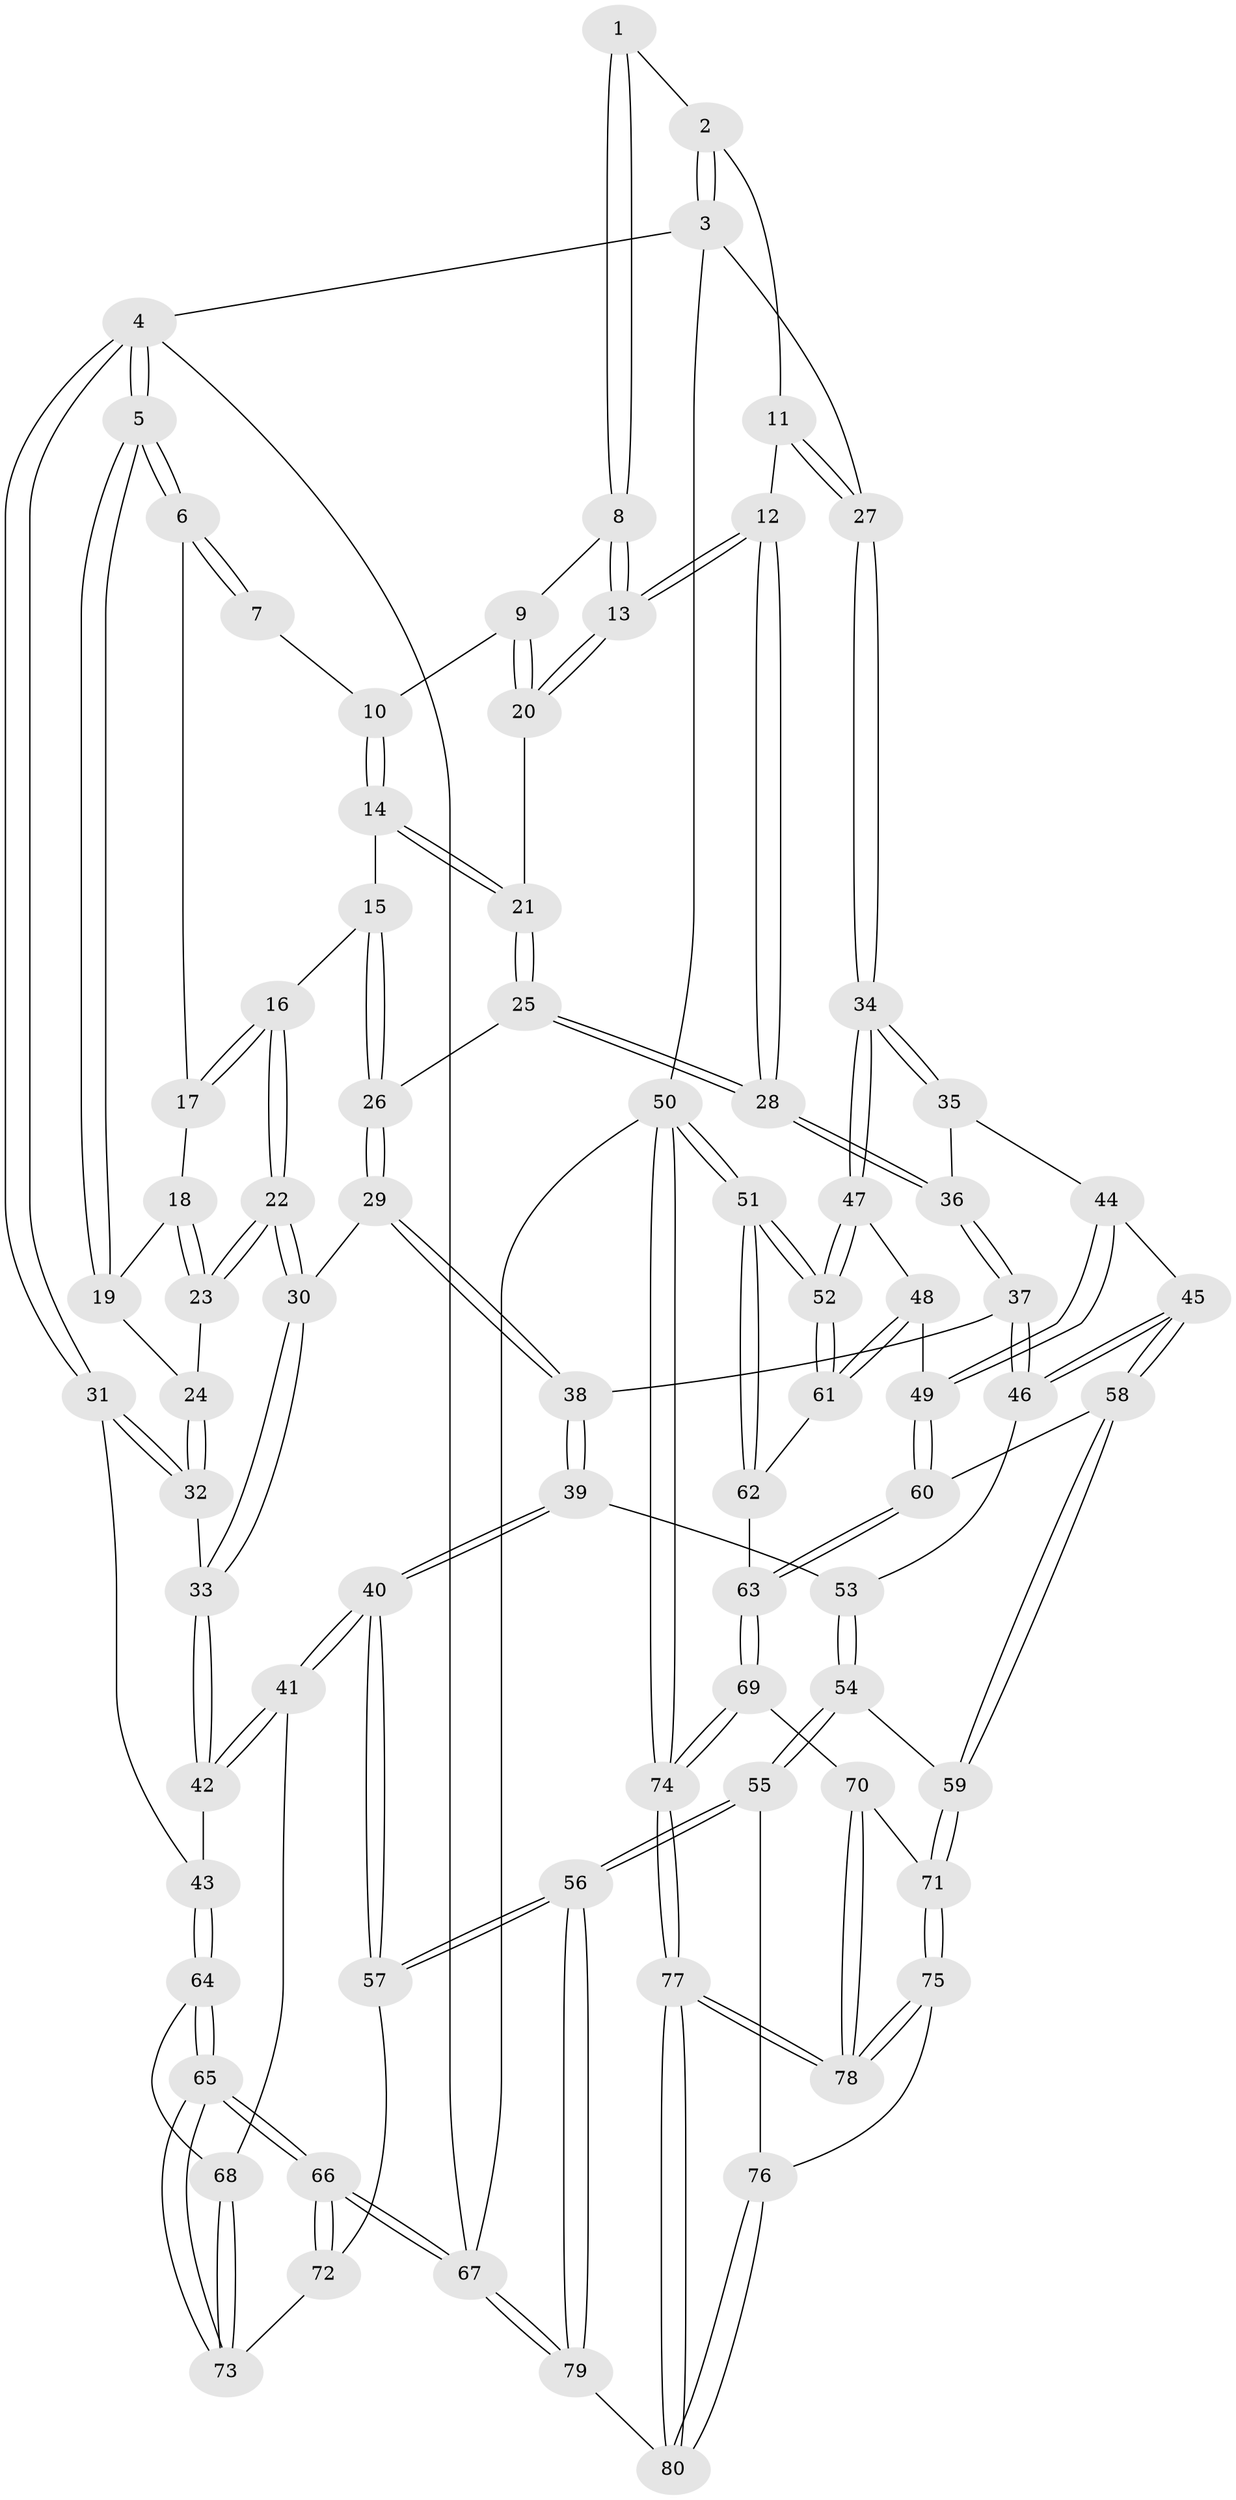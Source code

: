 // coarse degree distribution, {3: 0.6842105263157895, 4: 0.14035087719298245, 2: 0.14035087719298245, 5: 0.017543859649122806, 6: 0.017543859649122806}
// Generated by graph-tools (version 1.1) at 2025/54/03/04/25 22:54:10]
// undirected, 80 vertices, 197 edges
graph export_dot {
  node [color=gray90,style=filled];
  1 [pos="+0.7513183101021321+0"];
  2 [pos="+0.7919942059468675+0"];
  3 [pos="+1+0"];
  4 [pos="+0+0"];
  5 [pos="+0+0"];
  6 [pos="+0.2165962293067984+0"];
  7 [pos="+0.42662590299422454+0"];
  8 [pos="+0.6648453642420207+0"];
  9 [pos="+0.5749165837178948+0.07118728772849364"];
  10 [pos="+0.4982603094370194+0.012733186467457379"];
  11 [pos="+0.7817727392052218+0.1379925626127797"];
  12 [pos="+0.730305821776852+0.17990907198920278"];
  13 [pos="+0.7040413063097221+0.15708890422045846"];
  14 [pos="+0.4517836745161583+0.1238159455538266"];
  15 [pos="+0.40844219079521155+0.13627576578003947"];
  16 [pos="+0.33732746070818576+0.13338807678453407"];
  17 [pos="+0.23016103238759322+0"];
  18 [pos="+0.16314710708573976+0.1531681408649636"];
  19 [pos="+0.08147582082044422+0.15400936749845437"];
  20 [pos="+0.578747830004858+0.12916801799996736"];
  21 [pos="+0.540998836726748+0.16305055438231436"];
  22 [pos="+0.2795609756909752+0.26580993665366937"];
  23 [pos="+0.20342906568781713+0.20614475300425217"];
  24 [pos="+0.067085214747825+0.22510546054823824"];
  25 [pos="+0.539449330843065+0.27478396684335793"];
  26 [pos="+0.49829743753526906+0.29947482825260274"];
  27 [pos="+1+0.10269107273437628"];
  28 [pos="+0.7250776111200264+0.30824448725333753"];
  29 [pos="+0.40221767535554737+0.3958351228087575"];
  30 [pos="+0.2857575325477573+0.3738368477017397"];
  31 [pos="+0+0.3244965710008814"];
  32 [pos="+0.037150857080239456+0.27846228903300135"];
  33 [pos="+0.2634967020223591+0.38907892586473636"];
  34 [pos="+1+0.3578477626761218"];
  35 [pos="+0.9058520356445301+0.3991989061717115"];
  36 [pos="+0.75542579410303+0.35689935068636736"];
  37 [pos="+0.5915522328846932+0.5374353533021975"];
  38 [pos="+0.4393305700048149+0.43797289326461347"];
  39 [pos="+0.37671505834616537+0.648376490574171"];
  40 [pos="+0.26558257439413474+0.699206034706654"];
  41 [pos="+0.21969904665448223+0.663139002880932"];
  42 [pos="+0.1718413429041106+0.5324625991427845"];
  43 [pos="+0+0.5226733518701736"];
  44 [pos="+0.8645126220611054+0.49869411033621064"];
  45 [pos="+0.6997494711534158+0.6408687744016625"];
  46 [pos="+0.5922500324887991+0.5413725037728866"];
  47 [pos="+1+0.5532629540519359"];
  48 [pos="+0.8643442710861958+0.6855970374261051"];
  49 [pos="+0.8643332562852843+0.6855892418841949"];
  50 [pos="+1+1"];
  51 [pos="+1+1"];
  52 [pos="+1+0.9323160434041742"];
  53 [pos="+0.5087959232123828+0.6601202691886301"];
  54 [pos="+0.5166981749187122+0.7936287625198514"];
  55 [pos="+0.4941511581696304+0.8207209993990559"];
  56 [pos="+0.3603082063014445+0.8864091441828863"];
  57 [pos="+0.3293986400895292+0.8607719041433737"];
  58 [pos="+0.7162517822204226+0.6749965580895821"];
  59 [pos="+0.683078961425533+0.7811577640004969"];
  60 [pos="+0.7235324603963609+0.6757317233442285"];
  61 [pos="+0.8898513813297273+0.7612915966985788"];
  62 [pos="+0.8539244237382916+0.8057880470638815"];
  63 [pos="+0.8437856505714808+0.8171466982967163"];
  64 [pos="+0+0.6315225933252231"];
  65 [pos="+0+1"];
  66 [pos="+0+1"];
  67 [pos="+0+1"];
  68 [pos="+0.13832491746485615+0.7253480157415796"];
  69 [pos="+0.8210645137192787+0.8454237554991316"];
  70 [pos="+0.7419909091903965+0.8431404429890654"];
  71 [pos="+0.7136234217143722+0.8366157569378628"];
  72 [pos="+0.3083310860206293+0.8665205510578499"];
  73 [pos="+0.014157619069623638+0.8724973107589685"];
  74 [pos="+1+1"];
  75 [pos="+0.6763751254437992+0.9192337526002803"];
  76 [pos="+0.6222346675478309+0.9567262810937867"];
  77 [pos="+1+1"];
  78 [pos="+0.8212520538967439+1"];
  79 [pos="+0.4020266414841895+1"];
  80 [pos="+0.5285713125923216+1"];
  1 -- 2;
  1 -- 8;
  1 -- 8;
  2 -- 3;
  2 -- 3;
  2 -- 11;
  3 -- 4;
  3 -- 27;
  3 -- 50;
  4 -- 5;
  4 -- 5;
  4 -- 31;
  4 -- 31;
  4 -- 67;
  5 -- 6;
  5 -- 6;
  5 -- 19;
  5 -- 19;
  6 -- 7;
  6 -- 7;
  6 -- 17;
  7 -- 10;
  8 -- 9;
  8 -- 13;
  8 -- 13;
  9 -- 10;
  9 -- 20;
  9 -- 20;
  10 -- 14;
  10 -- 14;
  11 -- 12;
  11 -- 27;
  11 -- 27;
  12 -- 13;
  12 -- 13;
  12 -- 28;
  12 -- 28;
  13 -- 20;
  13 -- 20;
  14 -- 15;
  14 -- 21;
  14 -- 21;
  15 -- 16;
  15 -- 26;
  15 -- 26;
  16 -- 17;
  16 -- 17;
  16 -- 22;
  16 -- 22;
  17 -- 18;
  18 -- 19;
  18 -- 23;
  18 -- 23;
  19 -- 24;
  20 -- 21;
  21 -- 25;
  21 -- 25;
  22 -- 23;
  22 -- 23;
  22 -- 30;
  22 -- 30;
  23 -- 24;
  24 -- 32;
  24 -- 32;
  25 -- 26;
  25 -- 28;
  25 -- 28;
  26 -- 29;
  26 -- 29;
  27 -- 34;
  27 -- 34;
  28 -- 36;
  28 -- 36;
  29 -- 30;
  29 -- 38;
  29 -- 38;
  30 -- 33;
  30 -- 33;
  31 -- 32;
  31 -- 32;
  31 -- 43;
  32 -- 33;
  33 -- 42;
  33 -- 42;
  34 -- 35;
  34 -- 35;
  34 -- 47;
  34 -- 47;
  35 -- 36;
  35 -- 44;
  36 -- 37;
  36 -- 37;
  37 -- 38;
  37 -- 46;
  37 -- 46;
  38 -- 39;
  38 -- 39;
  39 -- 40;
  39 -- 40;
  39 -- 53;
  40 -- 41;
  40 -- 41;
  40 -- 57;
  40 -- 57;
  41 -- 42;
  41 -- 42;
  41 -- 68;
  42 -- 43;
  43 -- 64;
  43 -- 64;
  44 -- 45;
  44 -- 49;
  44 -- 49;
  45 -- 46;
  45 -- 46;
  45 -- 58;
  45 -- 58;
  46 -- 53;
  47 -- 48;
  47 -- 52;
  47 -- 52;
  48 -- 49;
  48 -- 61;
  48 -- 61;
  49 -- 60;
  49 -- 60;
  50 -- 51;
  50 -- 51;
  50 -- 74;
  50 -- 74;
  50 -- 67;
  51 -- 52;
  51 -- 52;
  51 -- 62;
  51 -- 62;
  52 -- 61;
  52 -- 61;
  53 -- 54;
  53 -- 54;
  54 -- 55;
  54 -- 55;
  54 -- 59;
  55 -- 56;
  55 -- 56;
  55 -- 76;
  56 -- 57;
  56 -- 57;
  56 -- 79;
  56 -- 79;
  57 -- 72;
  58 -- 59;
  58 -- 59;
  58 -- 60;
  59 -- 71;
  59 -- 71;
  60 -- 63;
  60 -- 63;
  61 -- 62;
  62 -- 63;
  63 -- 69;
  63 -- 69;
  64 -- 65;
  64 -- 65;
  64 -- 68;
  65 -- 66;
  65 -- 66;
  65 -- 73;
  65 -- 73;
  66 -- 67;
  66 -- 67;
  66 -- 72;
  66 -- 72;
  67 -- 79;
  67 -- 79;
  68 -- 73;
  68 -- 73;
  69 -- 70;
  69 -- 74;
  69 -- 74;
  70 -- 71;
  70 -- 78;
  70 -- 78;
  71 -- 75;
  71 -- 75;
  72 -- 73;
  74 -- 77;
  74 -- 77;
  75 -- 76;
  75 -- 78;
  75 -- 78;
  76 -- 80;
  76 -- 80;
  77 -- 78;
  77 -- 78;
  77 -- 80;
  77 -- 80;
  79 -- 80;
}
